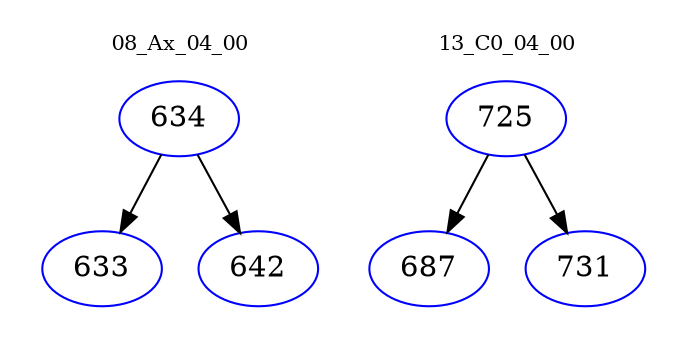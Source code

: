 digraph{
subgraph cluster_0 {
color = white
label = "08_Ax_04_00";
fontsize=10;
T0_634 [label="634", color="blue"]
T0_634 -> T0_633 [color="black"]
T0_633 [label="633", color="blue"]
T0_634 -> T0_642 [color="black"]
T0_642 [label="642", color="blue"]
}
subgraph cluster_1 {
color = white
label = "13_C0_04_00";
fontsize=10;
T1_725 [label="725", color="blue"]
T1_725 -> T1_687 [color="black"]
T1_687 [label="687", color="blue"]
T1_725 -> T1_731 [color="black"]
T1_731 [label="731", color="blue"]
}
}
